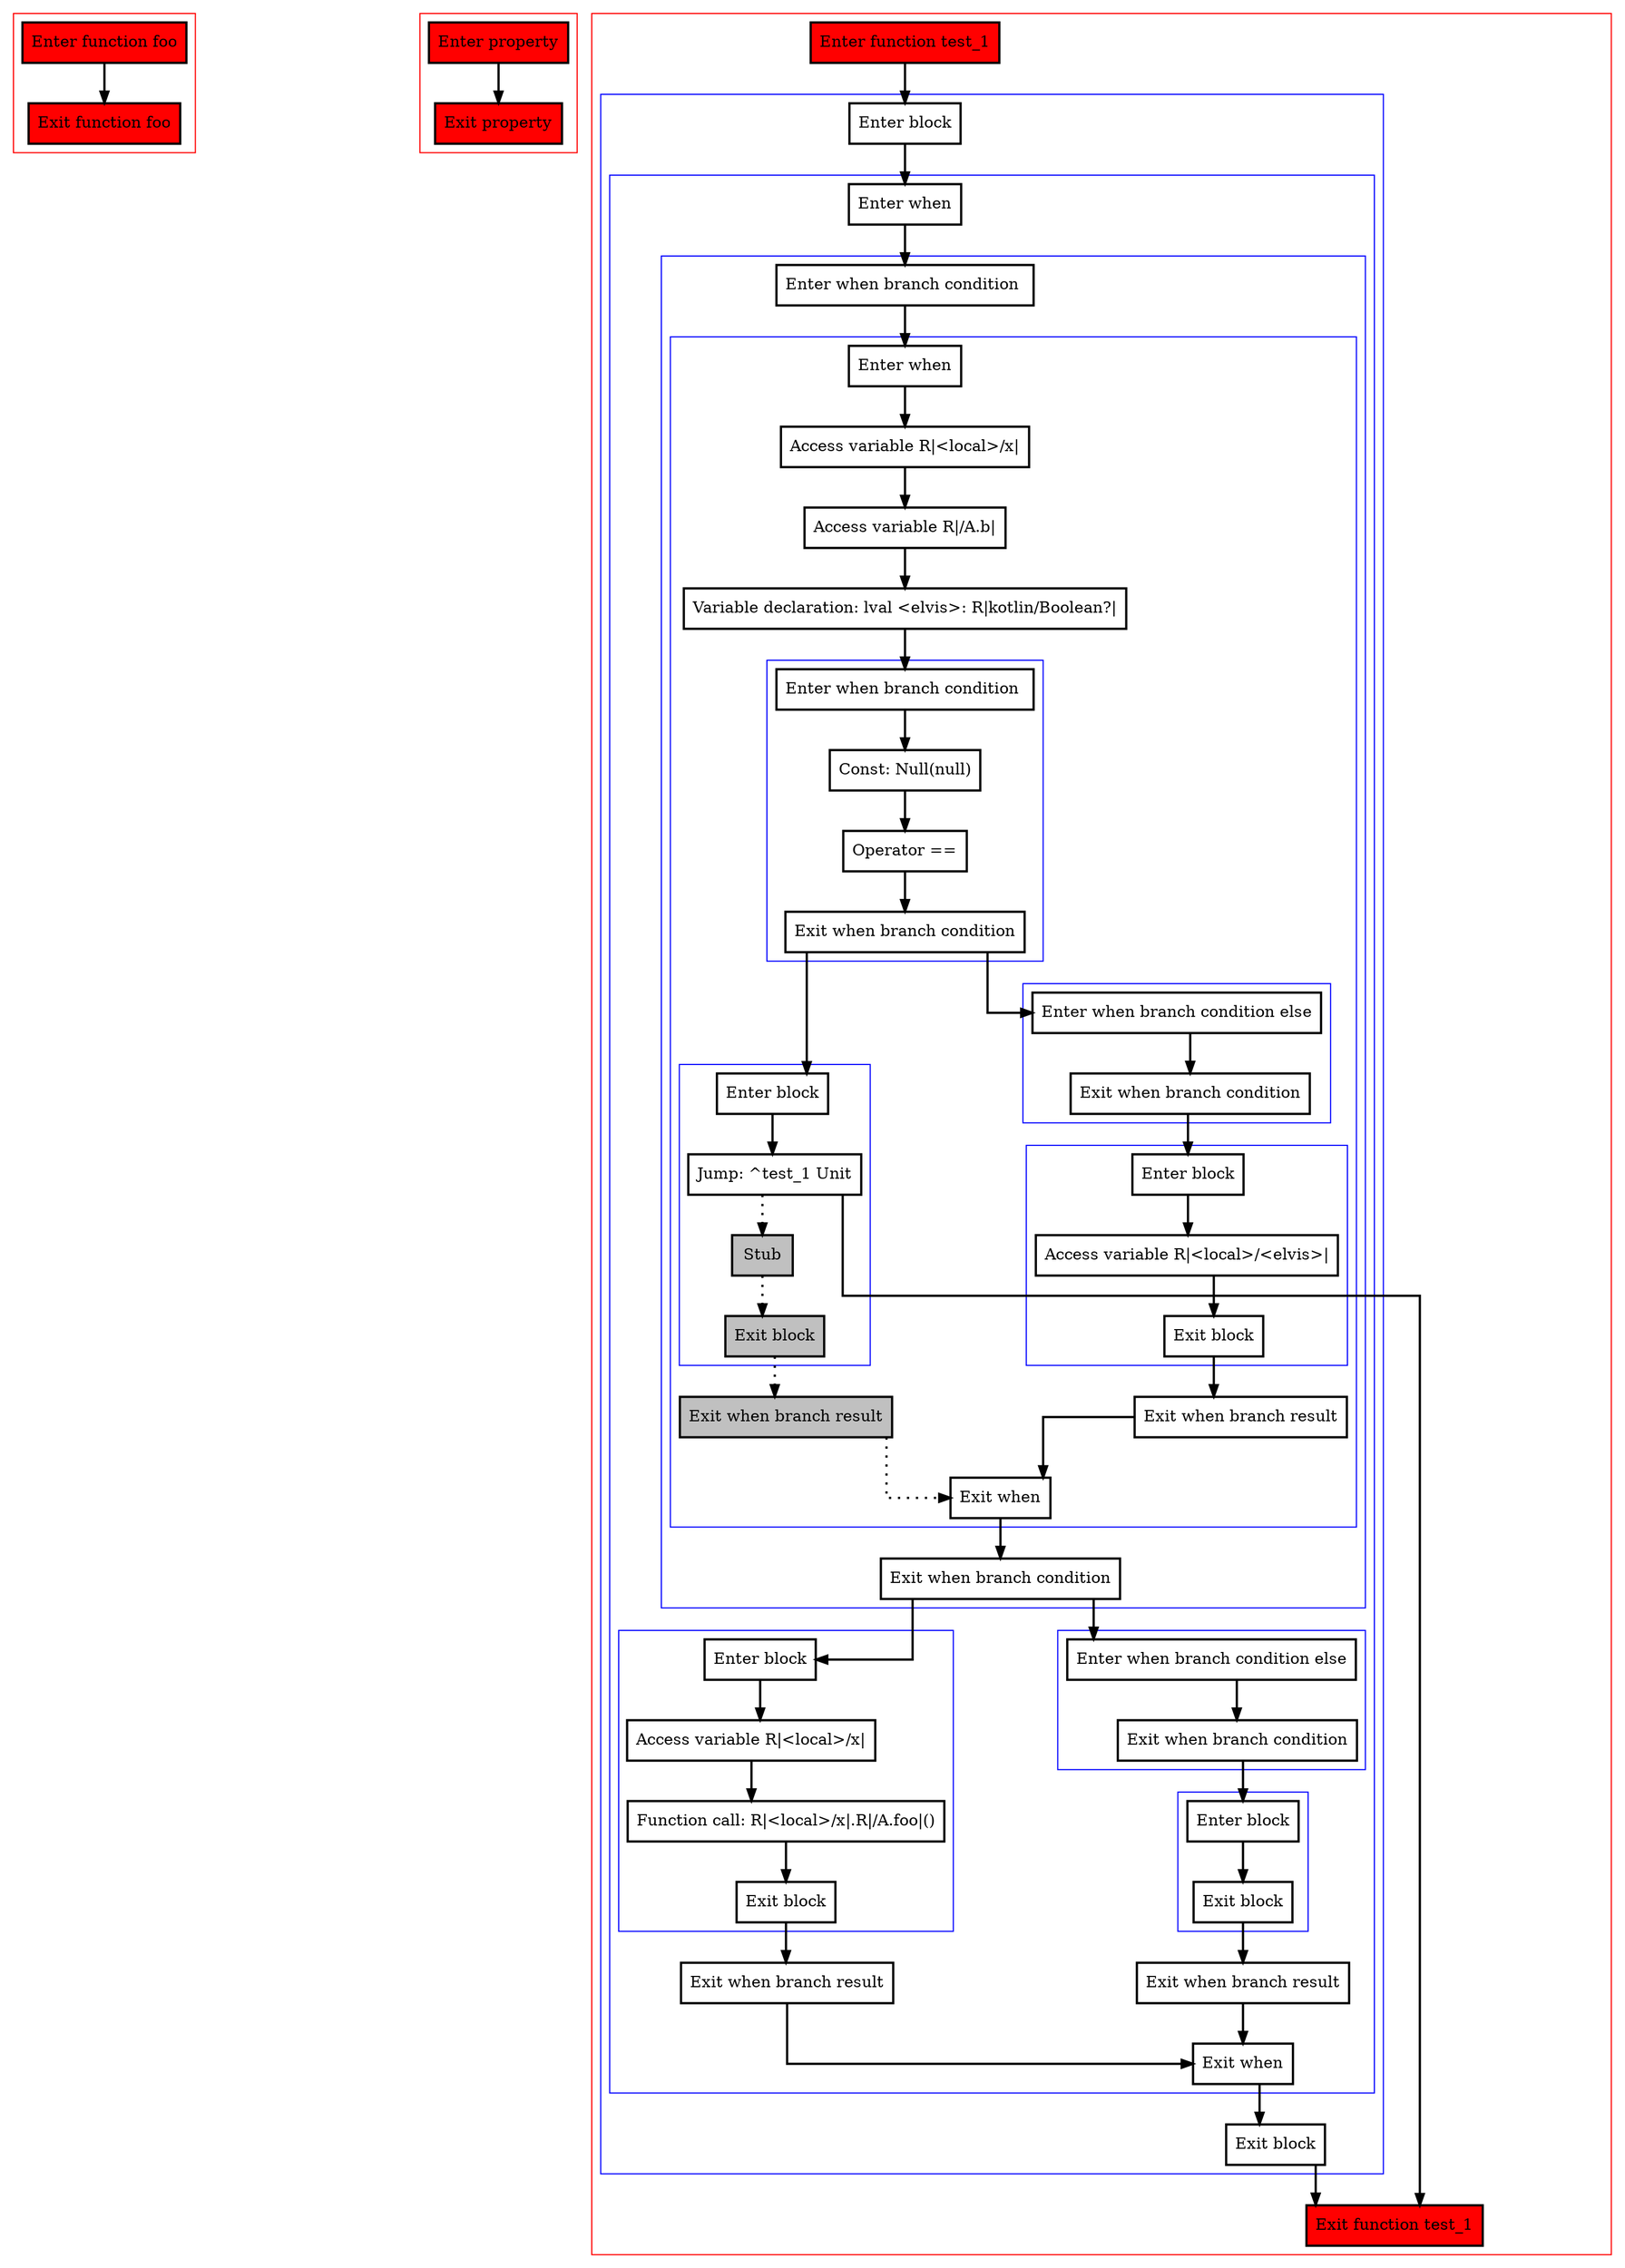 digraph elvis_kt {
  graph [splines=ortho nodesep=3]
  node [shape=box penwidth=2]
  edge [penwidth=2]

  subgraph cluster_0 {
    color=red
    0 [label="Enter function foo" style="filled" fillcolor=red];
    1 [label="Exit function foo" style="filled" fillcolor=red];
  }

  0 -> {1};

  subgraph cluster_1 {
    color=red
    2 [label="Enter property" style="filled" fillcolor=red];
    3 [label="Exit property" style="filled" fillcolor=red];
  }

  2 -> {3};

  subgraph cluster_2 {
    color=red
    4 [label="Enter function test_1" style="filled" fillcolor=red];
    subgraph cluster_3 {
      color=blue
      5 [label="Enter block"];
      subgraph cluster_4 {
        color=blue
        6 [label="Enter when"];
        subgraph cluster_5 {
          color=blue
          7 [label="Enter when branch condition "];
          subgraph cluster_6 {
            color=blue
            8 [label="Enter when"];
            9 [label="Access variable R|<local>/x|"];
            10 [label="Access variable R|/A.b|"];
            11 [label="Variable declaration: lval <elvis>: R|kotlin/Boolean?|"];
            subgraph cluster_7 {
              color=blue
              12 [label="Enter when branch condition "];
              13 [label="Const: Null(null)"];
              14 [label="Operator =="];
              15 [label="Exit when branch condition"];
            }
            subgraph cluster_8 {
              color=blue
              16 [label="Enter block"];
              17 [label="Jump: ^test_1 Unit"];
              18 [label="Stub" style="filled" fillcolor=gray];
              19 [label="Exit block" style="filled" fillcolor=gray];
            }
            20 [label="Exit when branch result" style="filled" fillcolor=gray];
            subgraph cluster_9 {
              color=blue
              21 [label="Enter when branch condition else"];
              22 [label="Exit when branch condition"];
            }
            subgraph cluster_10 {
              color=blue
              23 [label="Enter block"];
              24 [label="Access variable R|<local>/<elvis>|"];
              25 [label="Exit block"];
            }
            26 [label="Exit when branch result"];
            27 [label="Exit when"];
          }
          28 [label="Exit when branch condition"];
        }
        subgraph cluster_11 {
          color=blue
          29 [label="Enter block"];
          30 [label="Access variable R|<local>/x|"];
          31 [label="Function call: R|<local>/x|.R|/A.foo|()"];
          32 [label="Exit block"];
        }
        33 [label="Exit when branch result"];
        subgraph cluster_12 {
          color=blue
          34 [label="Enter when branch condition else"];
          35 [label="Exit when branch condition"];
        }
        subgraph cluster_13 {
          color=blue
          36 [label="Enter block"];
          37 [label="Exit block"];
        }
        38 [label="Exit when branch result"];
        39 [label="Exit when"];
      }
      40 [label="Exit block"];
    }
    41 [label="Exit function test_1" style="filled" fillcolor=red];
  }

  4 -> {5};
  5 -> {6};
  6 -> {7};
  7 -> {8};
  8 -> {9};
  9 -> {10};
  10 -> {11};
  11 -> {12};
  12 -> {13};
  13 -> {14};
  14 -> {15};
  15 -> {16 21};
  16 -> {17};
  17 -> {41};
  17 -> {18} [style=dotted];
  18 -> {19} [style=dotted];
  19 -> {20} [style=dotted];
  20 -> {27} [style=dotted];
  21 -> {22};
  22 -> {23};
  23 -> {24};
  24 -> {25};
  25 -> {26};
  26 -> {27};
  27 -> {28};
  28 -> {29 34};
  29 -> {30};
  30 -> {31};
  31 -> {32};
  32 -> {33};
  33 -> {39};
  34 -> {35};
  35 -> {36};
  36 -> {37};
  37 -> {38};
  38 -> {39};
  39 -> {40};
  40 -> {41};

}
